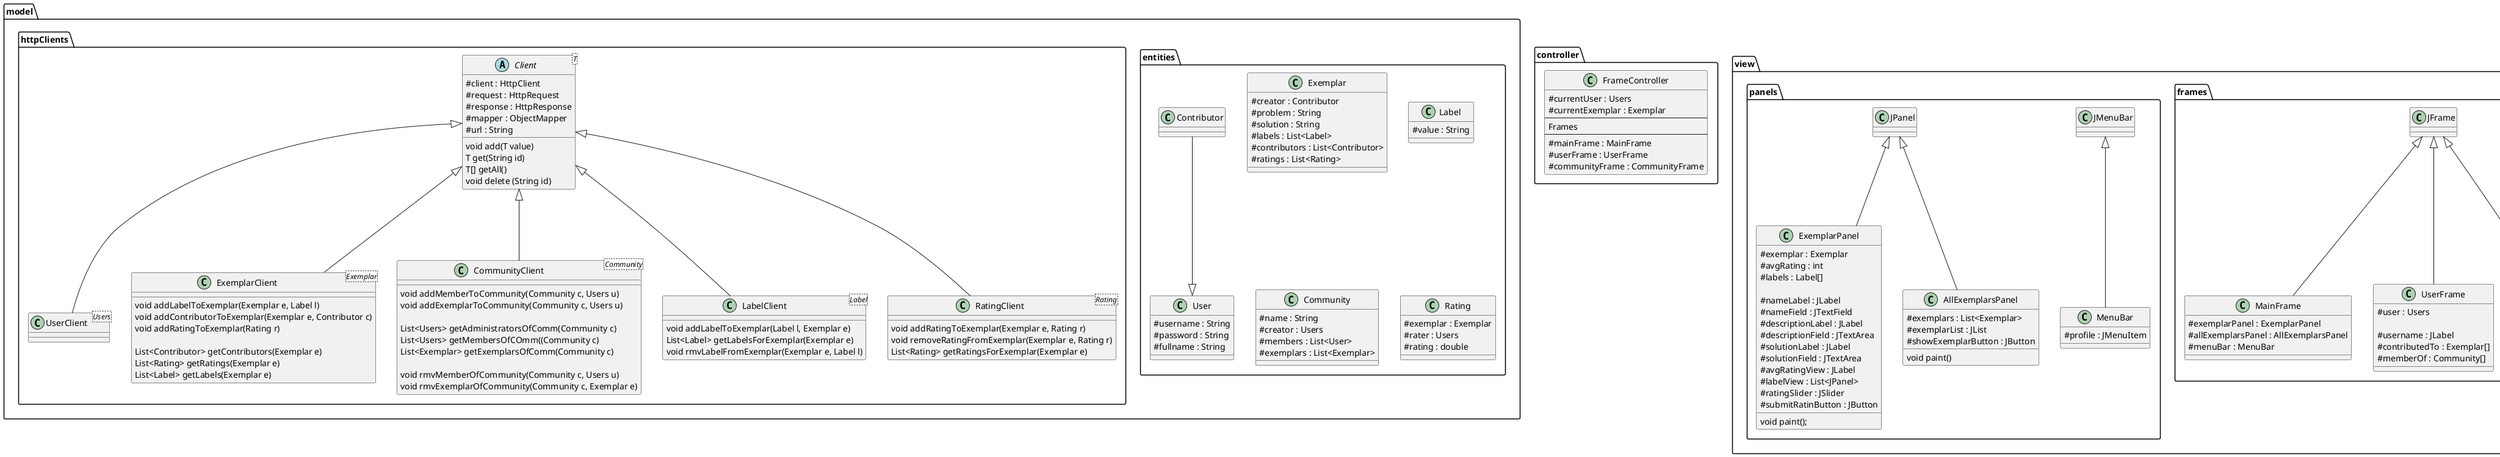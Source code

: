 @startuml
skinparam classAttributeIconSize 0
package controller{
class FrameController{
#currentUser : Users
#currentExemplar : Exemplar
--
Frames
--
#mainFrame : MainFrame
#userFrame : UserFrame
#communityFrame : CommunityFrame
}
}

package view{
package frames{
class MainFrame extends JFrame{
#exemplarPanel : ExemplarPanel
#allExemplarsPanel : AllExemplarsPanel
#menuBar : MenuBar
}
class UserFrame extends JFrame{
#user : Users

#username : JLabel
#contributedTo : Exemplar[]
#memberOf : Community[]

}

class CommunityFrame extends JFrame{
#community : Community

#members : Users[]
#exemplars : Exemplar[]
#admins : Users[]
}

}
package panels{
class MenuBar extends JMenuBar{
#profile : JMenuItem

}

class ExemplarPanel extends JPanel{
#exemplar : Exemplar
#avgRating : int
#labels : Label[]

#nameLabel : JLabel
#nameField : JTextField
#descriptionLabel : JLabel
#descriptionField : JTextArea
#solutionLabel : JLabel
#solutionField : JTextArea
#avgRatingView : JLabel
#labelView : List<JPanel>
#ratingSlider : JSlider
#submitRatinButton : JButton

void paint();
}
class AllExemplarsPanel extends JPanel{
#exemplars : List<Exemplar>
#exemplarList : JList
#showExemplarButton : JButton
void paint()
}
}
}

package model{
package entities{
class Exemplar{
#creator : Contributor
#problem : String
#solution : String
#labels : List<Label>
#contributors : List<Contributor>
#ratings : List<Rating>
}

class User{
#username : String
#password : String
#fullname : String
}

class Contributor{

}
Contributor --|> User


class Label{
 #value : String
}


class Community{
#name : String
#creator : Users
#members : List<User>
#exemplars : List<Exemplar>
}

class Rating{
#exemplar : Exemplar
#rater : Users
#rating : double
}
}
package httpClients{
abstract class Client<T>{
#client : HttpClient
#request : HttpRequest
#response : HttpResponse
#mapper : ObjectMapper
#url : String
void add(T value)
T get(String id)
T[] getAll()
void delete (String id)
}

class UserClient<Users> extends Client{
}
class ExemplarClient<Exemplar> extends Client{
void addLabelToExemplar(Exemplar e, Label l)
void addContributorToExemplar(Exemplar e, Contributor c)
void addRatingToExemplar(Rating r)

List<Contributor> getContributors(Exemplar e)
List<Rating> getRatings(Exemplar e)
List<Label> getLabels(Exemplar e)
}
class CommunityClient<Community> extends Client{
void addMemberToCommunity(Community c, Users u)
void addExemplarToCommunity(Community c, Users u)

List<Users> getAdministratorsOfComm(Community c)
List<Users> getMembersOfCOmm((Community c)
List<Exemplar> getExemplarsOfComm(Community c)

void rmvMemberOfCommunity(Community c, Users u)
void rmvExemplarOfCommunity(Community c, Exemplar e)
}

class LabelClient<Label> extends Client{
void addLabelToExemplar(Label l, Exemplar e)
List<Label> getLabelsForExemplar(Exemplar e)
void rmvLabelFromExemplar(Exemplar e, Label l)
}

class RatingClient<Rating> extends Client{
void addRatingToExemplar(Exemplar e, Rating r)
void removeRatingFromExemplar(Exemplar e, Rating r)
List<Rating> getRatingsForExemplar(Exemplar e)
}
}
}
@enduml
